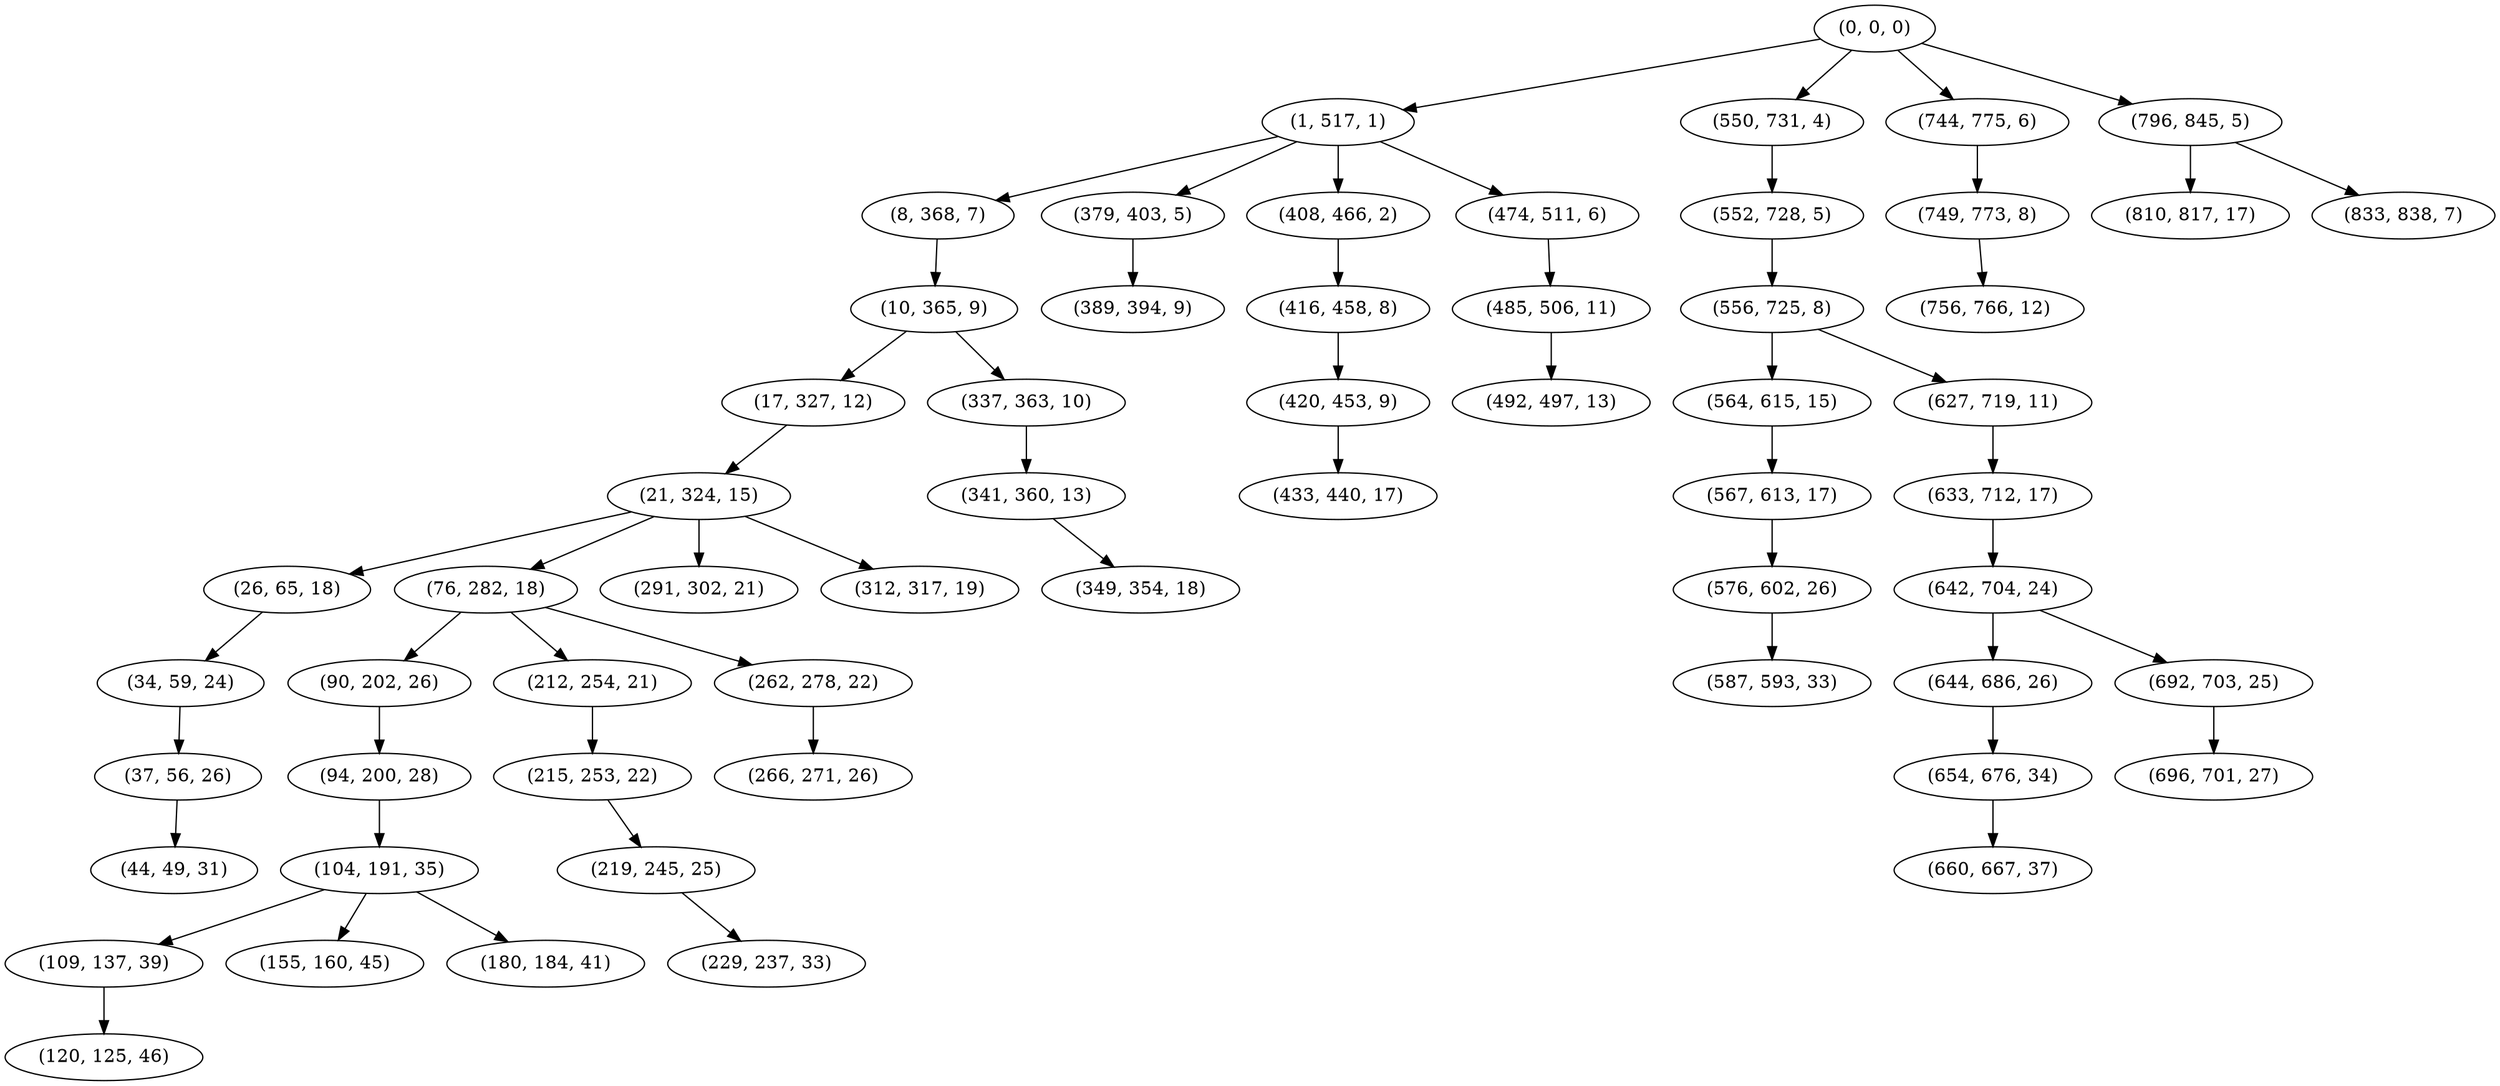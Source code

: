 digraph tree {
    "(0, 0, 0)";
    "(1, 517, 1)";
    "(8, 368, 7)";
    "(10, 365, 9)";
    "(17, 327, 12)";
    "(21, 324, 15)";
    "(26, 65, 18)";
    "(34, 59, 24)";
    "(37, 56, 26)";
    "(44, 49, 31)";
    "(76, 282, 18)";
    "(90, 202, 26)";
    "(94, 200, 28)";
    "(104, 191, 35)";
    "(109, 137, 39)";
    "(120, 125, 46)";
    "(155, 160, 45)";
    "(180, 184, 41)";
    "(212, 254, 21)";
    "(215, 253, 22)";
    "(219, 245, 25)";
    "(229, 237, 33)";
    "(262, 278, 22)";
    "(266, 271, 26)";
    "(291, 302, 21)";
    "(312, 317, 19)";
    "(337, 363, 10)";
    "(341, 360, 13)";
    "(349, 354, 18)";
    "(379, 403, 5)";
    "(389, 394, 9)";
    "(408, 466, 2)";
    "(416, 458, 8)";
    "(420, 453, 9)";
    "(433, 440, 17)";
    "(474, 511, 6)";
    "(485, 506, 11)";
    "(492, 497, 13)";
    "(550, 731, 4)";
    "(552, 728, 5)";
    "(556, 725, 8)";
    "(564, 615, 15)";
    "(567, 613, 17)";
    "(576, 602, 26)";
    "(587, 593, 33)";
    "(627, 719, 11)";
    "(633, 712, 17)";
    "(642, 704, 24)";
    "(644, 686, 26)";
    "(654, 676, 34)";
    "(660, 667, 37)";
    "(692, 703, 25)";
    "(696, 701, 27)";
    "(744, 775, 6)";
    "(749, 773, 8)";
    "(756, 766, 12)";
    "(796, 845, 5)";
    "(810, 817, 17)";
    "(833, 838, 7)";
    "(0, 0, 0)" -> "(1, 517, 1)";
    "(0, 0, 0)" -> "(550, 731, 4)";
    "(0, 0, 0)" -> "(744, 775, 6)";
    "(0, 0, 0)" -> "(796, 845, 5)";
    "(1, 517, 1)" -> "(8, 368, 7)";
    "(1, 517, 1)" -> "(379, 403, 5)";
    "(1, 517, 1)" -> "(408, 466, 2)";
    "(1, 517, 1)" -> "(474, 511, 6)";
    "(8, 368, 7)" -> "(10, 365, 9)";
    "(10, 365, 9)" -> "(17, 327, 12)";
    "(10, 365, 9)" -> "(337, 363, 10)";
    "(17, 327, 12)" -> "(21, 324, 15)";
    "(21, 324, 15)" -> "(26, 65, 18)";
    "(21, 324, 15)" -> "(76, 282, 18)";
    "(21, 324, 15)" -> "(291, 302, 21)";
    "(21, 324, 15)" -> "(312, 317, 19)";
    "(26, 65, 18)" -> "(34, 59, 24)";
    "(34, 59, 24)" -> "(37, 56, 26)";
    "(37, 56, 26)" -> "(44, 49, 31)";
    "(76, 282, 18)" -> "(90, 202, 26)";
    "(76, 282, 18)" -> "(212, 254, 21)";
    "(76, 282, 18)" -> "(262, 278, 22)";
    "(90, 202, 26)" -> "(94, 200, 28)";
    "(94, 200, 28)" -> "(104, 191, 35)";
    "(104, 191, 35)" -> "(109, 137, 39)";
    "(104, 191, 35)" -> "(155, 160, 45)";
    "(104, 191, 35)" -> "(180, 184, 41)";
    "(109, 137, 39)" -> "(120, 125, 46)";
    "(212, 254, 21)" -> "(215, 253, 22)";
    "(215, 253, 22)" -> "(219, 245, 25)";
    "(219, 245, 25)" -> "(229, 237, 33)";
    "(262, 278, 22)" -> "(266, 271, 26)";
    "(337, 363, 10)" -> "(341, 360, 13)";
    "(341, 360, 13)" -> "(349, 354, 18)";
    "(379, 403, 5)" -> "(389, 394, 9)";
    "(408, 466, 2)" -> "(416, 458, 8)";
    "(416, 458, 8)" -> "(420, 453, 9)";
    "(420, 453, 9)" -> "(433, 440, 17)";
    "(474, 511, 6)" -> "(485, 506, 11)";
    "(485, 506, 11)" -> "(492, 497, 13)";
    "(550, 731, 4)" -> "(552, 728, 5)";
    "(552, 728, 5)" -> "(556, 725, 8)";
    "(556, 725, 8)" -> "(564, 615, 15)";
    "(556, 725, 8)" -> "(627, 719, 11)";
    "(564, 615, 15)" -> "(567, 613, 17)";
    "(567, 613, 17)" -> "(576, 602, 26)";
    "(576, 602, 26)" -> "(587, 593, 33)";
    "(627, 719, 11)" -> "(633, 712, 17)";
    "(633, 712, 17)" -> "(642, 704, 24)";
    "(642, 704, 24)" -> "(644, 686, 26)";
    "(642, 704, 24)" -> "(692, 703, 25)";
    "(644, 686, 26)" -> "(654, 676, 34)";
    "(654, 676, 34)" -> "(660, 667, 37)";
    "(692, 703, 25)" -> "(696, 701, 27)";
    "(744, 775, 6)" -> "(749, 773, 8)";
    "(749, 773, 8)" -> "(756, 766, 12)";
    "(796, 845, 5)" -> "(810, 817, 17)";
    "(796, 845, 5)" -> "(833, 838, 7)";
}
